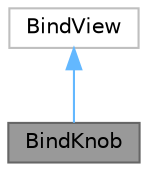 digraph "BindKnob"
{
 // LATEX_PDF_SIZE
  bgcolor="transparent";
  edge [fontname=Helvetica,fontsize=10,labelfontname=Helvetica,labelfontsize=10];
  node [fontname=Helvetica,fontsize=10,shape=box,height=0.2,width=0.4];
  Node1 [id="Node000001",label="BindKnob",height=0.2,width=0.4,color="gray40", fillcolor="grey60", style="filled", fontcolor="black",tooltip="The BindKnob class represents a knob UI element for use with BindCanvas."];
  Node2 -> Node1 [id="edge1_Node000001_Node000002",dir="back",color="steelblue1",style="solid",tooltip=" "];
  Node2 [id="Node000002",label="BindView",height=0.2,width=0.4,color="grey75", fillcolor="white", style="filled",URL="$class_bind_view.html",tooltip=" "];
}
